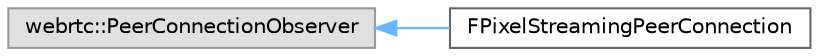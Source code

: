 digraph "Graphical Class Hierarchy"
{
 // INTERACTIVE_SVG=YES
 // LATEX_PDF_SIZE
  bgcolor="transparent";
  edge [fontname=Helvetica,fontsize=10,labelfontname=Helvetica,labelfontsize=10];
  node [fontname=Helvetica,fontsize=10,shape=box,height=0.2,width=0.4];
  rankdir="LR";
  Node0 [id="Node000000",label="webrtc::PeerConnectionObserver",height=0.2,width=0.4,color="grey60", fillcolor="#E0E0E0", style="filled",tooltip=" "];
  Node0 -> Node1 [id="edge9875_Node000000_Node000001",dir="back",color="steelblue1",style="solid",tooltip=" "];
  Node1 [id="Node000001",label="FPixelStreamingPeerConnection",height=0.2,width=0.4,color="grey40", fillcolor="white", style="filled",URL="$d9/dee/classFPixelStreamingPeerConnection.html",tooltip="A specialized representation of a WebRTC peer connection for Pixel Streaming."];
}
